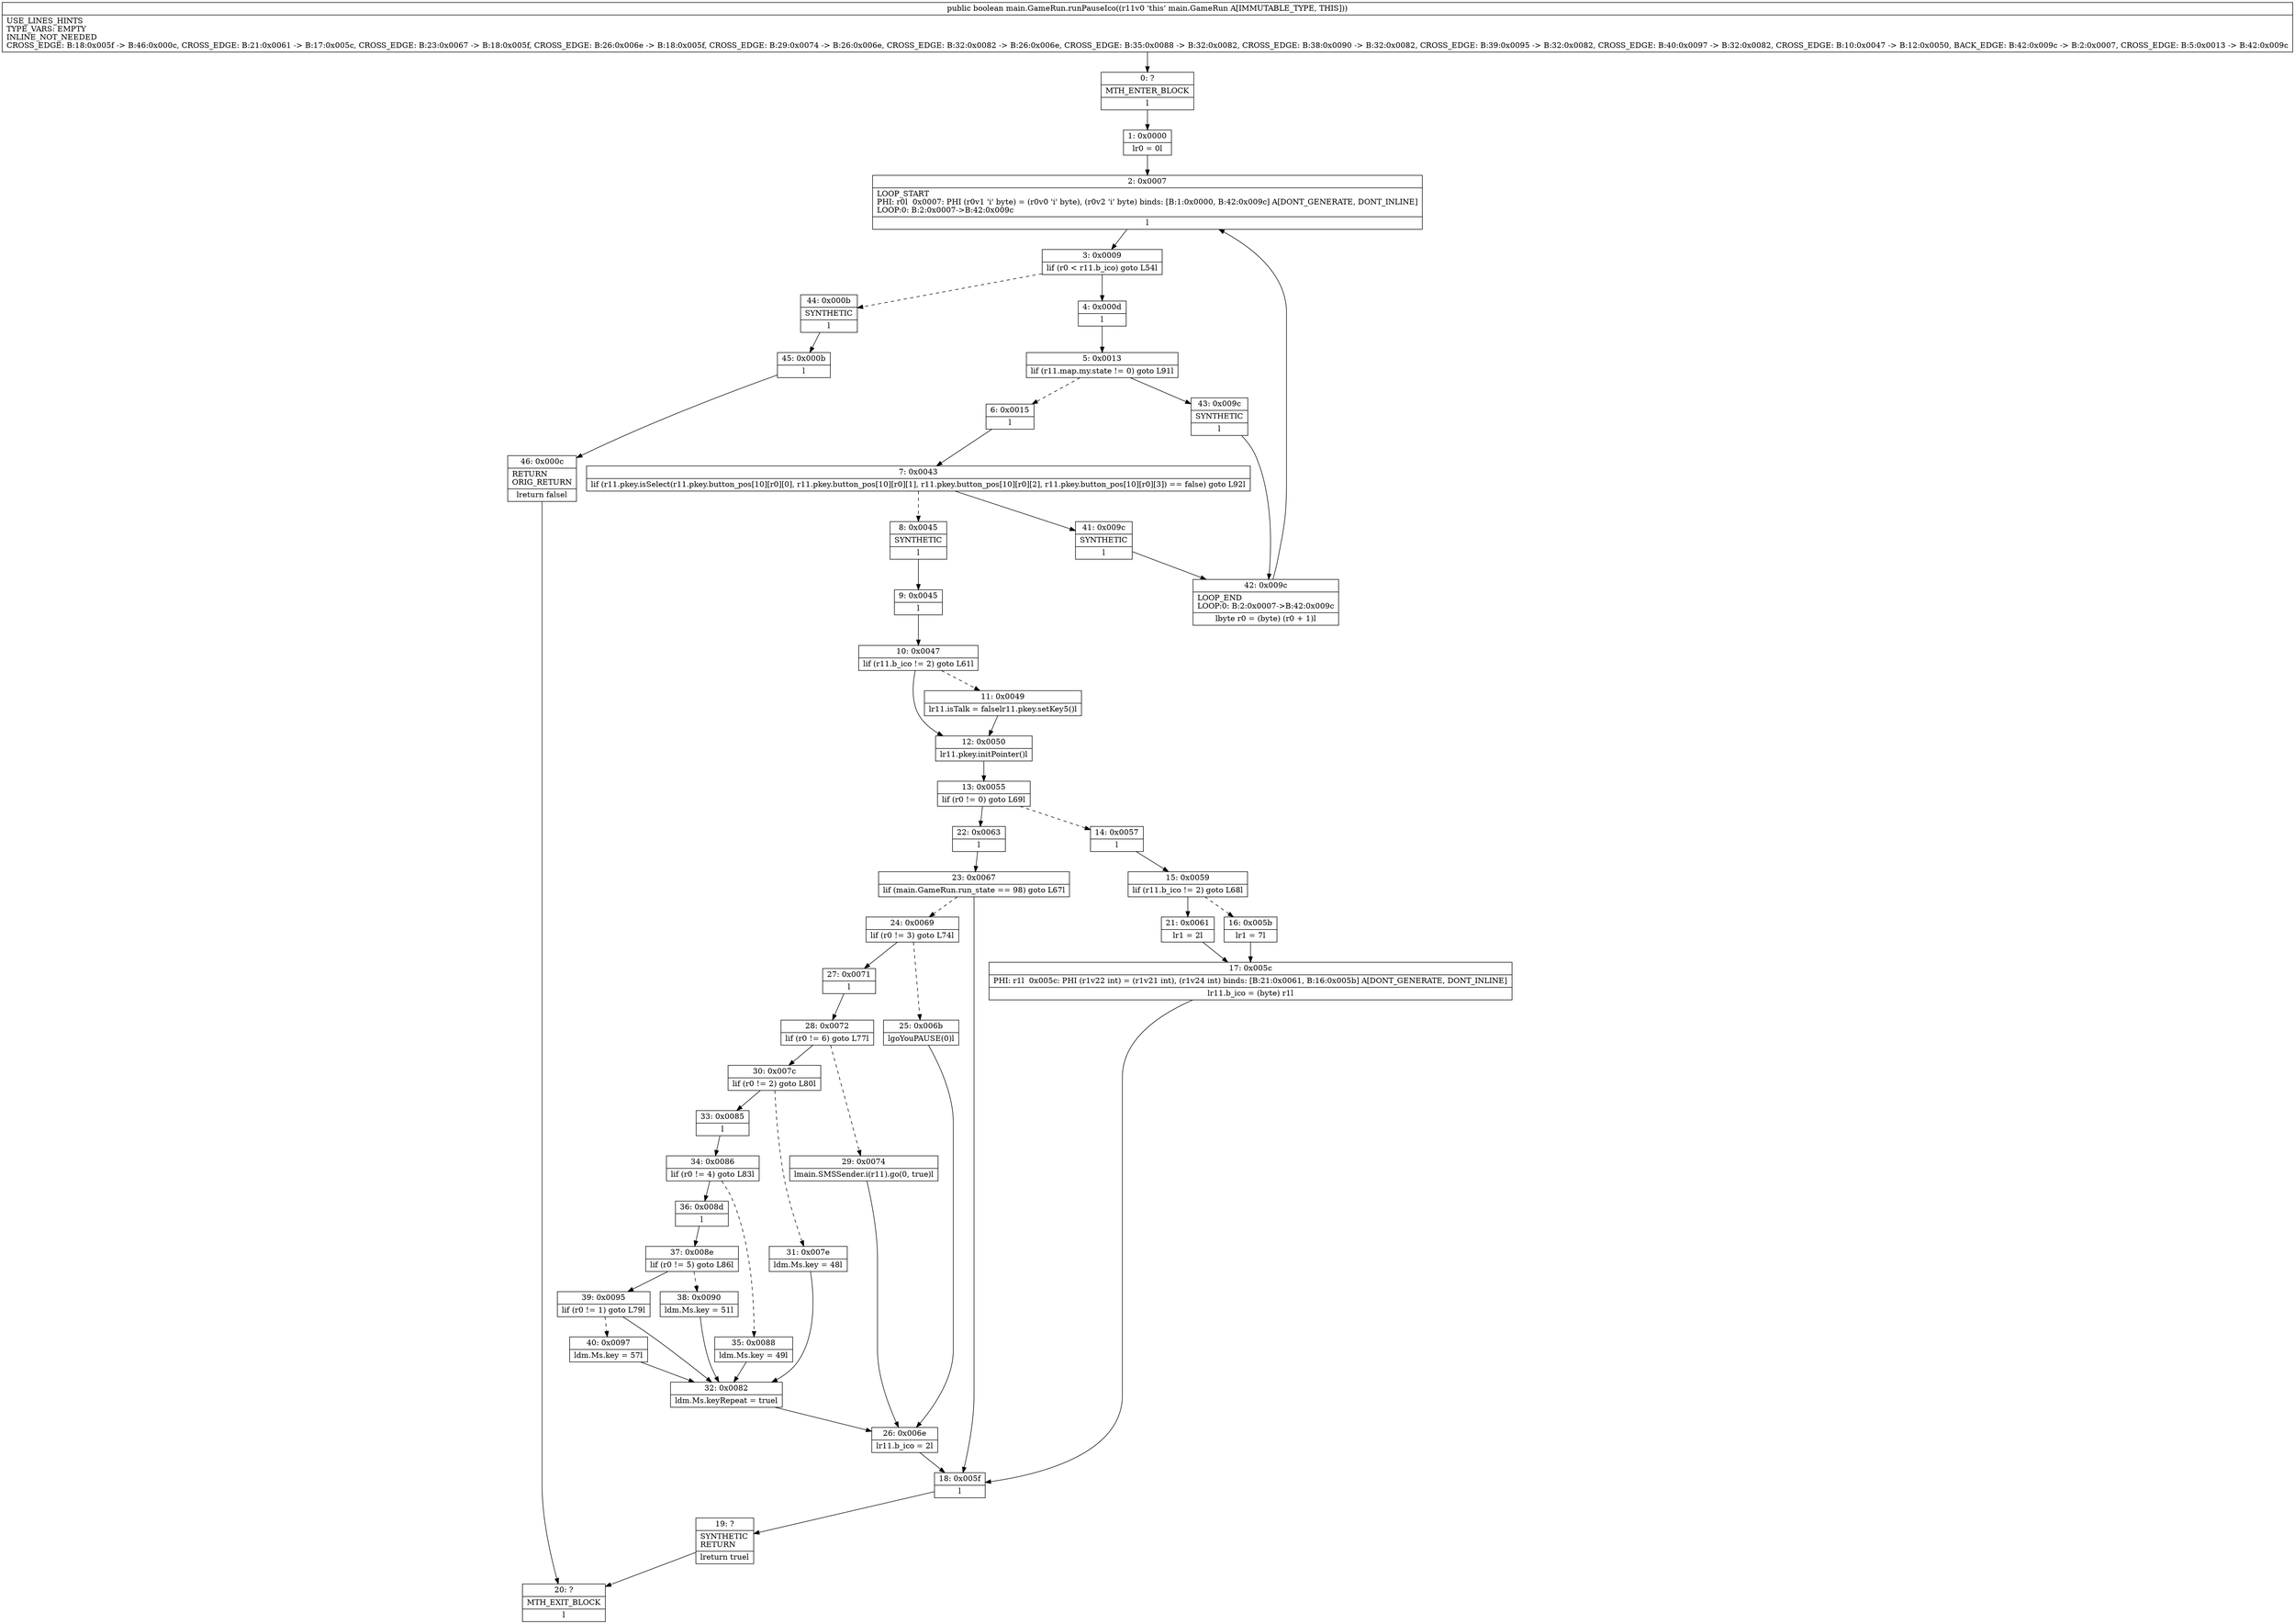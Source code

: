 digraph "CFG formain.GameRun.runPauseIco()Z" {
Node_0 [shape=record,label="{0\:\ ?|MTH_ENTER_BLOCK\l|l}"];
Node_1 [shape=record,label="{1\:\ 0x0000|lr0 = 0l}"];
Node_2 [shape=record,label="{2\:\ 0x0007|LOOP_START\lPHI: r0l  0x0007: PHI (r0v1 'i' byte) = (r0v0 'i' byte), (r0v2 'i' byte) binds: [B:1:0x0000, B:42:0x009c] A[DONT_GENERATE, DONT_INLINE]\lLOOP:0: B:2:0x0007\-\>B:42:0x009c\l|l}"];
Node_3 [shape=record,label="{3\:\ 0x0009|lif (r0 \< r11.b_ico) goto L54l}"];
Node_4 [shape=record,label="{4\:\ 0x000d|l}"];
Node_5 [shape=record,label="{5\:\ 0x0013|lif (r11.map.my.state != 0) goto L91l}"];
Node_6 [shape=record,label="{6\:\ 0x0015|l}"];
Node_7 [shape=record,label="{7\:\ 0x0043|lif (r11.pkey.isSelect(r11.pkey.button_pos[10][r0][0], r11.pkey.button_pos[10][r0][1], r11.pkey.button_pos[10][r0][2], r11.pkey.button_pos[10][r0][3]) == false) goto L92l}"];
Node_8 [shape=record,label="{8\:\ 0x0045|SYNTHETIC\l|l}"];
Node_9 [shape=record,label="{9\:\ 0x0045|l}"];
Node_10 [shape=record,label="{10\:\ 0x0047|lif (r11.b_ico != 2) goto L61l}"];
Node_11 [shape=record,label="{11\:\ 0x0049|lr11.isTalk = falselr11.pkey.setKey5()l}"];
Node_12 [shape=record,label="{12\:\ 0x0050|lr11.pkey.initPointer()l}"];
Node_13 [shape=record,label="{13\:\ 0x0055|lif (r0 != 0) goto L69l}"];
Node_14 [shape=record,label="{14\:\ 0x0057|l}"];
Node_15 [shape=record,label="{15\:\ 0x0059|lif (r11.b_ico != 2) goto L68l}"];
Node_16 [shape=record,label="{16\:\ 0x005b|lr1 = 7l}"];
Node_17 [shape=record,label="{17\:\ 0x005c|PHI: r1l  0x005c: PHI (r1v22 int) = (r1v21 int), (r1v24 int) binds: [B:21:0x0061, B:16:0x005b] A[DONT_GENERATE, DONT_INLINE]\l|lr11.b_ico = (byte) r1l}"];
Node_18 [shape=record,label="{18\:\ 0x005f|l}"];
Node_19 [shape=record,label="{19\:\ ?|SYNTHETIC\lRETURN\l|lreturn truel}"];
Node_20 [shape=record,label="{20\:\ ?|MTH_EXIT_BLOCK\l|l}"];
Node_21 [shape=record,label="{21\:\ 0x0061|lr1 = 2l}"];
Node_22 [shape=record,label="{22\:\ 0x0063|l}"];
Node_23 [shape=record,label="{23\:\ 0x0067|lif (main.GameRun.run_state == 98) goto L67l}"];
Node_24 [shape=record,label="{24\:\ 0x0069|lif (r0 != 3) goto L74l}"];
Node_25 [shape=record,label="{25\:\ 0x006b|lgoYouPAUSE(0)l}"];
Node_26 [shape=record,label="{26\:\ 0x006e|lr11.b_ico = 2l}"];
Node_27 [shape=record,label="{27\:\ 0x0071|l}"];
Node_28 [shape=record,label="{28\:\ 0x0072|lif (r0 != 6) goto L77l}"];
Node_29 [shape=record,label="{29\:\ 0x0074|lmain.SMSSender.i(r11).go(0, true)l}"];
Node_30 [shape=record,label="{30\:\ 0x007c|lif (r0 != 2) goto L80l}"];
Node_31 [shape=record,label="{31\:\ 0x007e|ldm.Ms.key = 48l}"];
Node_32 [shape=record,label="{32\:\ 0x0082|ldm.Ms.keyRepeat = truel}"];
Node_33 [shape=record,label="{33\:\ 0x0085|l}"];
Node_34 [shape=record,label="{34\:\ 0x0086|lif (r0 != 4) goto L83l}"];
Node_35 [shape=record,label="{35\:\ 0x0088|ldm.Ms.key = 49l}"];
Node_36 [shape=record,label="{36\:\ 0x008d|l}"];
Node_37 [shape=record,label="{37\:\ 0x008e|lif (r0 != 5) goto L86l}"];
Node_38 [shape=record,label="{38\:\ 0x0090|ldm.Ms.key = 51l}"];
Node_39 [shape=record,label="{39\:\ 0x0095|lif (r0 != 1) goto L79l}"];
Node_40 [shape=record,label="{40\:\ 0x0097|ldm.Ms.key = 57l}"];
Node_41 [shape=record,label="{41\:\ 0x009c|SYNTHETIC\l|l}"];
Node_42 [shape=record,label="{42\:\ 0x009c|LOOP_END\lLOOP:0: B:2:0x0007\-\>B:42:0x009c\l|lbyte r0 = (byte) (r0 + 1)l}"];
Node_43 [shape=record,label="{43\:\ 0x009c|SYNTHETIC\l|l}"];
Node_44 [shape=record,label="{44\:\ 0x000b|SYNTHETIC\l|l}"];
Node_45 [shape=record,label="{45\:\ 0x000b|l}"];
Node_46 [shape=record,label="{46\:\ 0x000c|RETURN\lORIG_RETURN\l|lreturn falsel}"];
MethodNode[shape=record,label="{public boolean main.GameRun.runPauseIco((r11v0 'this' main.GameRun A[IMMUTABLE_TYPE, THIS]))  | USE_LINES_HINTS\lTYPE_VARS: EMPTY\lINLINE_NOT_NEEDED\lCROSS_EDGE: B:18:0x005f \-\> B:46:0x000c, CROSS_EDGE: B:21:0x0061 \-\> B:17:0x005c, CROSS_EDGE: B:23:0x0067 \-\> B:18:0x005f, CROSS_EDGE: B:26:0x006e \-\> B:18:0x005f, CROSS_EDGE: B:29:0x0074 \-\> B:26:0x006e, CROSS_EDGE: B:32:0x0082 \-\> B:26:0x006e, CROSS_EDGE: B:35:0x0088 \-\> B:32:0x0082, CROSS_EDGE: B:38:0x0090 \-\> B:32:0x0082, CROSS_EDGE: B:39:0x0095 \-\> B:32:0x0082, CROSS_EDGE: B:40:0x0097 \-\> B:32:0x0082, CROSS_EDGE: B:10:0x0047 \-\> B:12:0x0050, BACK_EDGE: B:42:0x009c \-\> B:2:0x0007, CROSS_EDGE: B:5:0x0013 \-\> B:42:0x009c\l}"];
MethodNode -> Node_0;
Node_0 -> Node_1;
Node_1 -> Node_2;
Node_2 -> Node_3;
Node_3 -> Node_4;
Node_3 -> Node_44[style=dashed];
Node_4 -> Node_5;
Node_5 -> Node_6[style=dashed];
Node_5 -> Node_43;
Node_6 -> Node_7;
Node_7 -> Node_8[style=dashed];
Node_7 -> Node_41;
Node_8 -> Node_9;
Node_9 -> Node_10;
Node_10 -> Node_11[style=dashed];
Node_10 -> Node_12;
Node_11 -> Node_12;
Node_12 -> Node_13;
Node_13 -> Node_14[style=dashed];
Node_13 -> Node_22;
Node_14 -> Node_15;
Node_15 -> Node_16[style=dashed];
Node_15 -> Node_21;
Node_16 -> Node_17;
Node_17 -> Node_18;
Node_18 -> Node_19;
Node_19 -> Node_20;
Node_21 -> Node_17;
Node_22 -> Node_23;
Node_23 -> Node_18;
Node_23 -> Node_24[style=dashed];
Node_24 -> Node_25[style=dashed];
Node_24 -> Node_27;
Node_25 -> Node_26;
Node_26 -> Node_18;
Node_27 -> Node_28;
Node_28 -> Node_29[style=dashed];
Node_28 -> Node_30;
Node_29 -> Node_26;
Node_30 -> Node_31[style=dashed];
Node_30 -> Node_33;
Node_31 -> Node_32;
Node_32 -> Node_26;
Node_33 -> Node_34;
Node_34 -> Node_35[style=dashed];
Node_34 -> Node_36;
Node_35 -> Node_32;
Node_36 -> Node_37;
Node_37 -> Node_38[style=dashed];
Node_37 -> Node_39;
Node_38 -> Node_32;
Node_39 -> Node_32;
Node_39 -> Node_40[style=dashed];
Node_40 -> Node_32;
Node_41 -> Node_42;
Node_42 -> Node_2;
Node_43 -> Node_42;
Node_44 -> Node_45;
Node_45 -> Node_46;
Node_46 -> Node_20;
}

